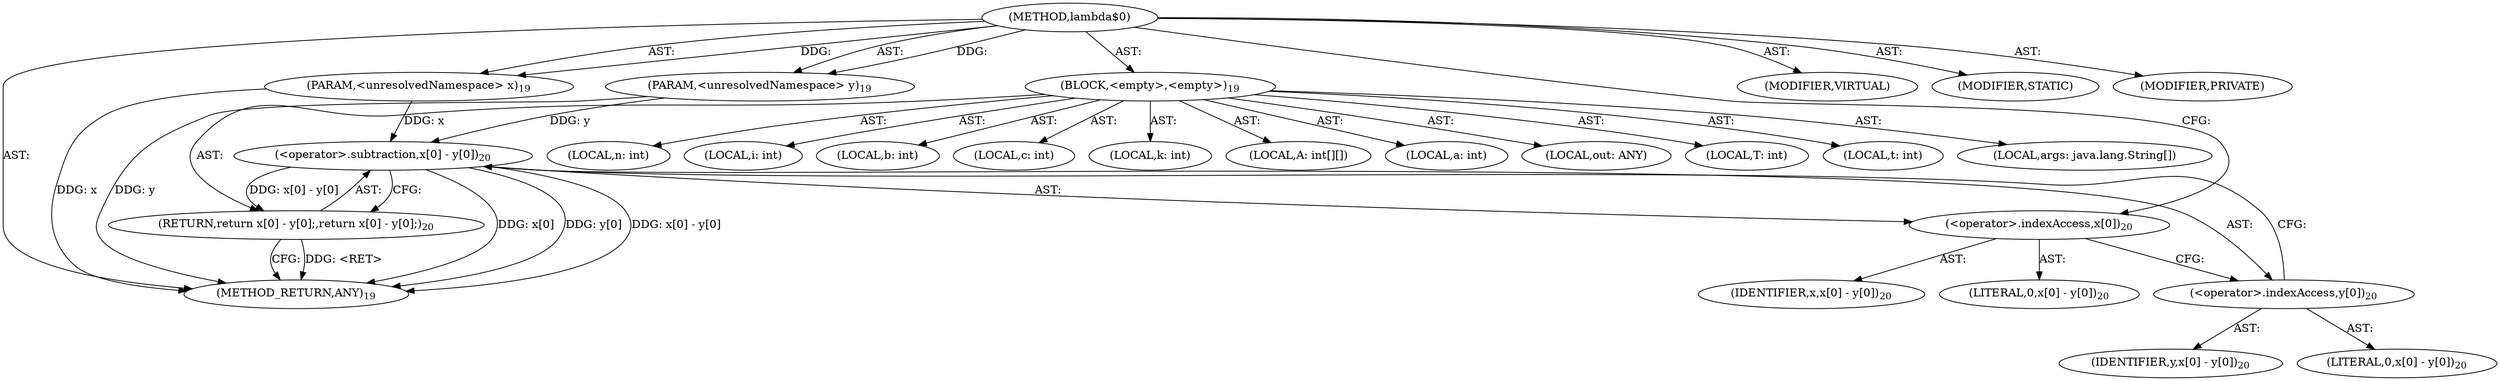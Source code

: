 digraph "lambda$0" {  
"181" [label = <(METHOD,lambda$0)> ]
"182" [label = <(PARAM,&lt;unresolvedNamespace&gt; x)<SUB>19</SUB>> ]
"183" [label = <(PARAM,&lt;unresolvedNamespace&gt; y)<SUB>19</SUB>> ]
"184" [label = <(BLOCK,&lt;empty&gt;,&lt;empty&gt;)<SUB>19</SUB>> ]
"185" [label = <(LOCAL,n: int)> ]
"186" [label = <(LOCAL,i: int)> ]
"187" [label = <(LOCAL,b: int)> ]
"188" [label = <(LOCAL,c: int)> ]
"189" [label = <(LOCAL,k: int)> ]
"190" [label = <(LOCAL,A: int[][])> ]
"191" [label = <(LOCAL,a: int)> ]
"192" [label = <(LOCAL,out: ANY)> ]
"193" [label = <(LOCAL,T: int)> ]
"194" [label = <(LOCAL,t: int)> ]
"195" [label = <(LOCAL,args: java.lang.String[])> ]
"196" [label = <(RETURN,return x[0] - y[0];,return x[0] - y[0];)<SUB>20</SUB>> ]
"197" [label = <(&lt;operator&gt;.subtraction,x[0] - y[0])<SUB>20</SUB>> ]
"198" [label = <(&lt;operator&gt;.indexAccess,x[0])<SUB>20</SUB>> ]
"199" [label = <(IDENTIFIER,x,x[0] - y[0])<SUB>20</SUB>> ]
"200" [label = <(LITERAL,0,x[0] - y[0])<SUB>20</SUB>> ]
"201" [label = <(&lt;operator&gt;.indexAccess,y[0])<SUB>20</SUB>> ]
"202" [label = <(IDENTIFIER,y,x[0] - y[0])<SUB>20</SUB>> ]
"203" [label = <(LITERAL,0,x[0] - y[0])<SUB>20</SUB>> ]
"204" [label = <(METHOD_RETURN,ANY)<SUB>19</SUB>> ]
"205" [label = <(MODIFIER,VIRTUAL)> ]
"206" [label = <(MODIFIER,STATIC)> ]
"207" [label = <(MODIFIER,PRIVATE)> ]
  "181" -> "182"  [ label = "AST: "] 
  "181" -> "183"  [ label = "AST: "] 
  "181" -> "184"  [ label = "AST: "] 
  "181" -> "204"  [ label = "AST: "] 
  "181" -> "205"  [ label = "AST: "] 
  "181" -> "206"  [ label = "AST: "] 
  "181" -> "207"  [ label = "AST: "] 
  "184" -> "185"  [ label = "AST: "] 
  "184" -> "186"  [ label = "AST: "] 
  "184" -> "187"  [ label = "AST: "] 
  "184" -> "188"  [ label = "AST: "] 
  "184" -> "189"  [ label = "AST: "] 
  "184" -> "190"  [ label = "AST: "] 
  "184" -> "191"  [ label = "AST: "] 
  "184" -> "192"  [ label = "AST: "] 
  "184" -> "193"  [ label = "AST: "] 
  "184" -> "194"  [ label = "AST: "] 
  "184" -> "195"  [ label = "AST: "] 
  "184" -> "196"  [ label = "AST: "] 
  "196" -> "197"  [ label = "AST: "] 
  "197" -> "198"  [ label = "AST: "] 
  "197" -> "201"  [ label = "AST: "] 
  "198" -> "199"  [ label = "AST: "] 
  "198" -> "200"  [ label = "AST: "] 
  "201" -> "202"  [ label = "AST: "] 
  "201" -> "203"  [ label = "AST: "] 
  "196" -> "204"  [ label = "CFG: "] 
  "197" -> "196"  [ label = "CFG: "] 
  "198" -> "201"  [ label = "CFG: "] 
  "201" -> "197"  [ label = "CFG: "] 
  "181" -> "198"  [ label = "CFG: "] 
  "196" -> "204"  [ label = "DDG: &lt;RET&gt;"] 
  "182" -> "204"  [ label = "DDG: x"] 
  "183" -> "204"  [ label = "DDG: y"] 
  "197" -> "204"  [ label = "DDG: x[0]"] 
  "197" -> "204"  [ label = "DDG: y[0]"] 
  "197" -> "204"  [ label = "DDG: x[0] - y[0]"] 
  "181" -> "182"  [ label = "DDG: "] 
  "181" -> "183"  [ label = "DDG: "] 
  "197" -> "196"  [ label = "DDG: x[0] - y[0]"] 
  "182" -> "197"  [ label = "DDG: x"] 
  "183" -> "197"  [ label = "DDG: y"] 
}

